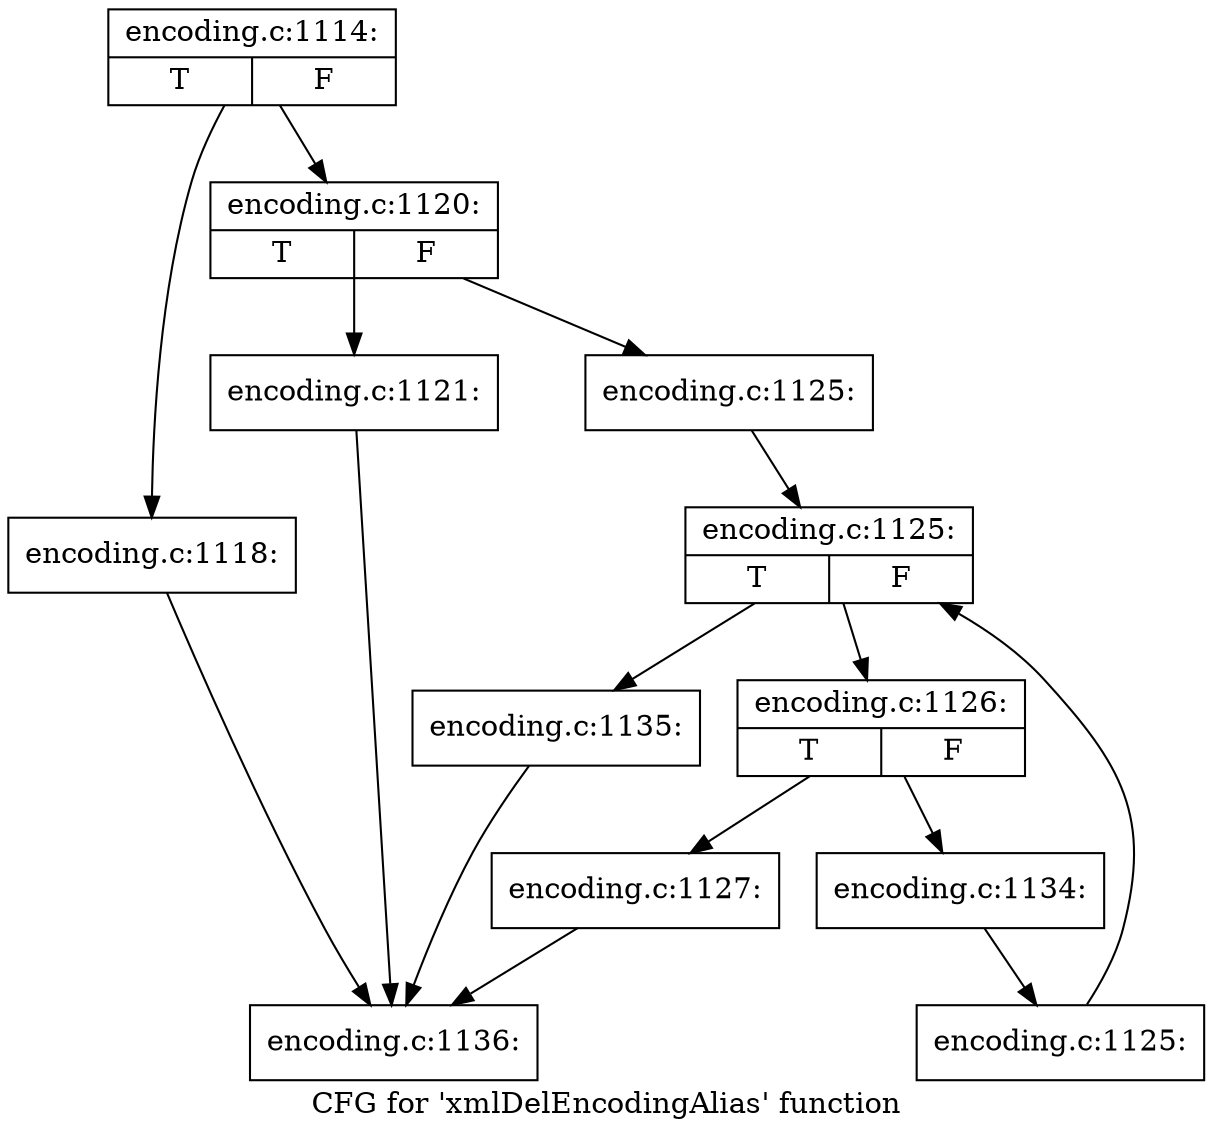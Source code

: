digraph "CFG for 'xmlDelEncodingAlias' function" {
	label="CFG for 'xmlDelEncodingAlias' function";

	Node0x5557bd887df0 [shape=record,label="{encoding.c:1114:|{<s0>T|<s1>F}}"];
	Node0x5557bd887df0 -> Node0x5557bd8929e0;
	Node0x5557bd887df0 -> Node0x5557bd892a30;
	Node0x5557bd8929e0 [shape=record,label="{encoding.c:1118:}"];
	Node0x5557bd8929e0 -> Node0x5557bd8921e0;
	Node0x5557bd892a30 [shape=record,label="{encoding.c:1120:|{<s0>T|<s1>F}}"];
	Node0x5557bd892a30 -> Node0x5557bd892ef0;
	Node0x5557bd892a30 -> Node0x5557bd892f40;
	Node0x5557bd892ef0 [shape=record,label="{encoding.c:1121:}"];
	Node0x5557bd892ef0 -> Node0x5557bd8921e0;
	Node0x5557bd892f40 [shape=record,label="{encoding.c:1125:}"];
	Node0x5557bd892f40 -> Node0x5557bd893530;
	Node0x5557bd893530 [shape=record,label="{encoding.c:1125:|{<s0>T|<s1>F}}"];
	Node0x5557bd893530 -> Node0x5557bd893810;
	Node0x5557bd893530 -> Node0x5557bd8933d0;
	Node0x5557bd893810 [shape=record,label="{encoding.c:1126:|{<s0>T|<s1>F}}"];
	Node0x5557bd893810 -> Node0x5557bd893c00;
	Node0x5557bd893810 -> Node0x5557bd893bb0;
	Node0x5557bd893bb0 [shape=record,label="{encoding.c:1127:}"];
	Node0x5557bd893bb0 -> Node0x5557bd8921e0;
	Node0x5557bd893c00 [shape=record,label="{encoding.c:1134:}"];
	Node0x5557bd893c00 -> Node0x5557bd893780;
	Node0x5557bd893780 [shape=record,label="{encoding.c:1125:}"];
	Node0x5557bd893780 -> Node0x5557bd893530;
	Node0x5557bd8933d0 [shape=record,label="{encoding.c:1135:}"];
	Node0x5557bd8933d0 -> Node0x5557bd8921e0;
	Node0x5557bd8921e0 [shape=record,label="{encoding.c:1136:}"];
}
